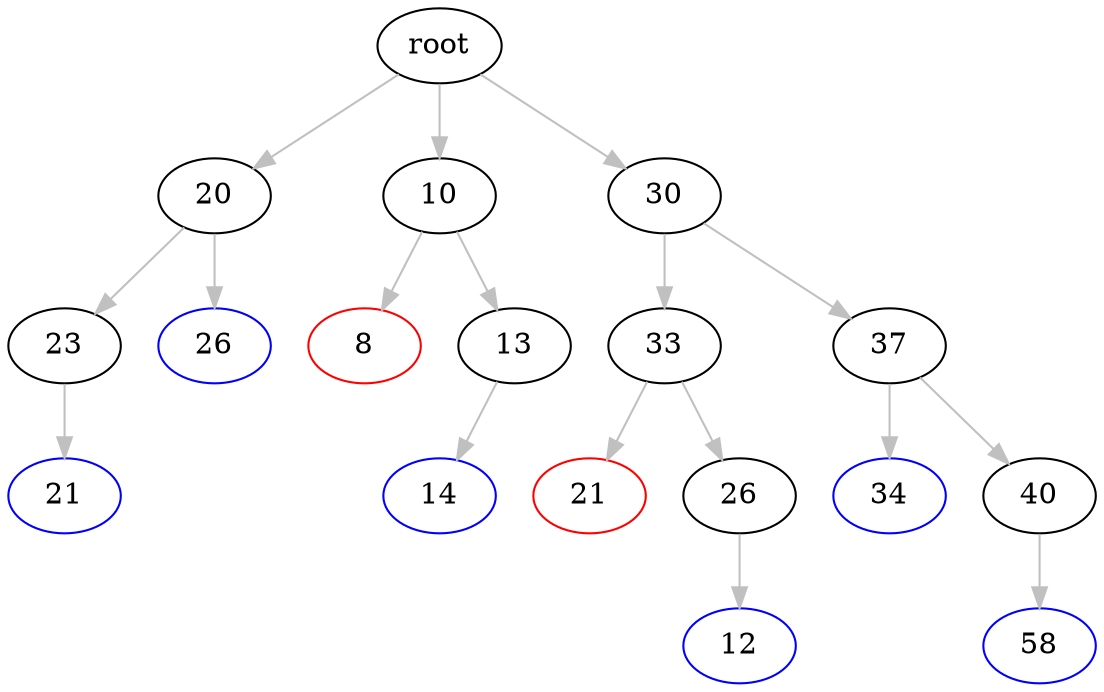 digraph{
    graph [ordering="out"];
    edge [color="grey"];
    node [color="black"];

    a [label="20"];
    aa [label="23"];
    ab [label="26" color="blue"];
    aaa [label="21" color="blue"];

    b [label="10"];
    ba [label="8", color="red"];
    bb [label="13"];
    bba [label="14" color="blue"];

    c [label="30"];
    ca [label="33"];
    caa [label="21" color="red"];
    cab [label="26"];
    caba [label="12" color="blue"];

    cb [label="37"];
    cba [label="34" color="blue"];
    cbb [label="40"];
    cbba [label="58" color="blue"];

    root -> a;
    root -> b;
    root -> c;

    a -> aa; 
    a -> ab
    aa -> aaa;

    b -> ba;
    b -> bb;
    bb -> bba;

    c -> ca;
    c -> cb;
    ca -> caa;
    ca -> cab;
    cab -> caba;
    cb -> cba;
    cb -> cbb
    cbb -> cbba;
}

